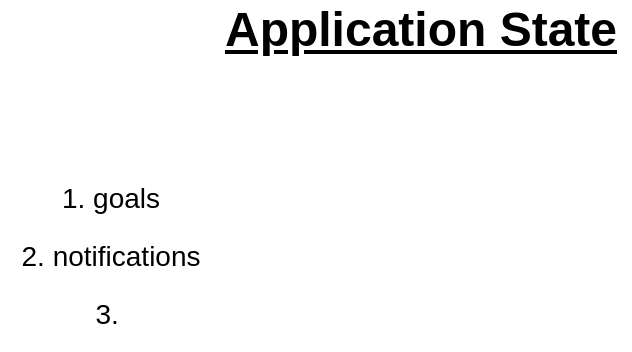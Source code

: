 <mxfile>
    <diagram id="ITwMvkG8c4jGyEUEgNG3" name="Page-1">
        <mxGraphModel dx="462" dy="575" grid="1" gridSize="10" guides="1" tooltips="1" connect="1" arrows="1" fold="1" page="1" pageScale="1" pageWidth="850" pageHeight="1100" math="0" shadow="0">
            <root>
                <mxCell id="0"/>
                <mxCell id="1" parent="0"/>
                <mxCell id="3" value="&lt;font style=&quot;font-size: 24px&quot;&gt;&lt;b&gt;&lt;u&gt;Application State&lt;/u&gt;&lt;/b&gt;&lt;/font&gt;" style="text;html=1;align=center;verticalAlign=middle;resizable=0;points=[];autosize=1;strokeColor=none;fillColor=none;" vertex="1" parent="1">
                    <mxGeometry x="320" y="20" width="210" height="20" as="geometry"/>
                </mxCell>
                <mxCell id="5" value="&lt;span style=&quot;font-size: 14px&quot;&gt;1. goals&lt;br&gt;2. notifications&lt;br&gt;3.&amp;nbsp;&lt;br&gt;&lt;/span&gt;" style="text;html=1;align=center;verticalAlign=middle;resizable=0;points=[];autosize=1;strokeColor=none;fillColor=none;fontSize=24;" vertex="1" parent="1">
                    <mxGeometry x="215" y="90" width="110" height="100" as="geometry"/>
                </mxCell>
            </root>
        </mxGraphModel>
    </diagram>
</mxfile>
